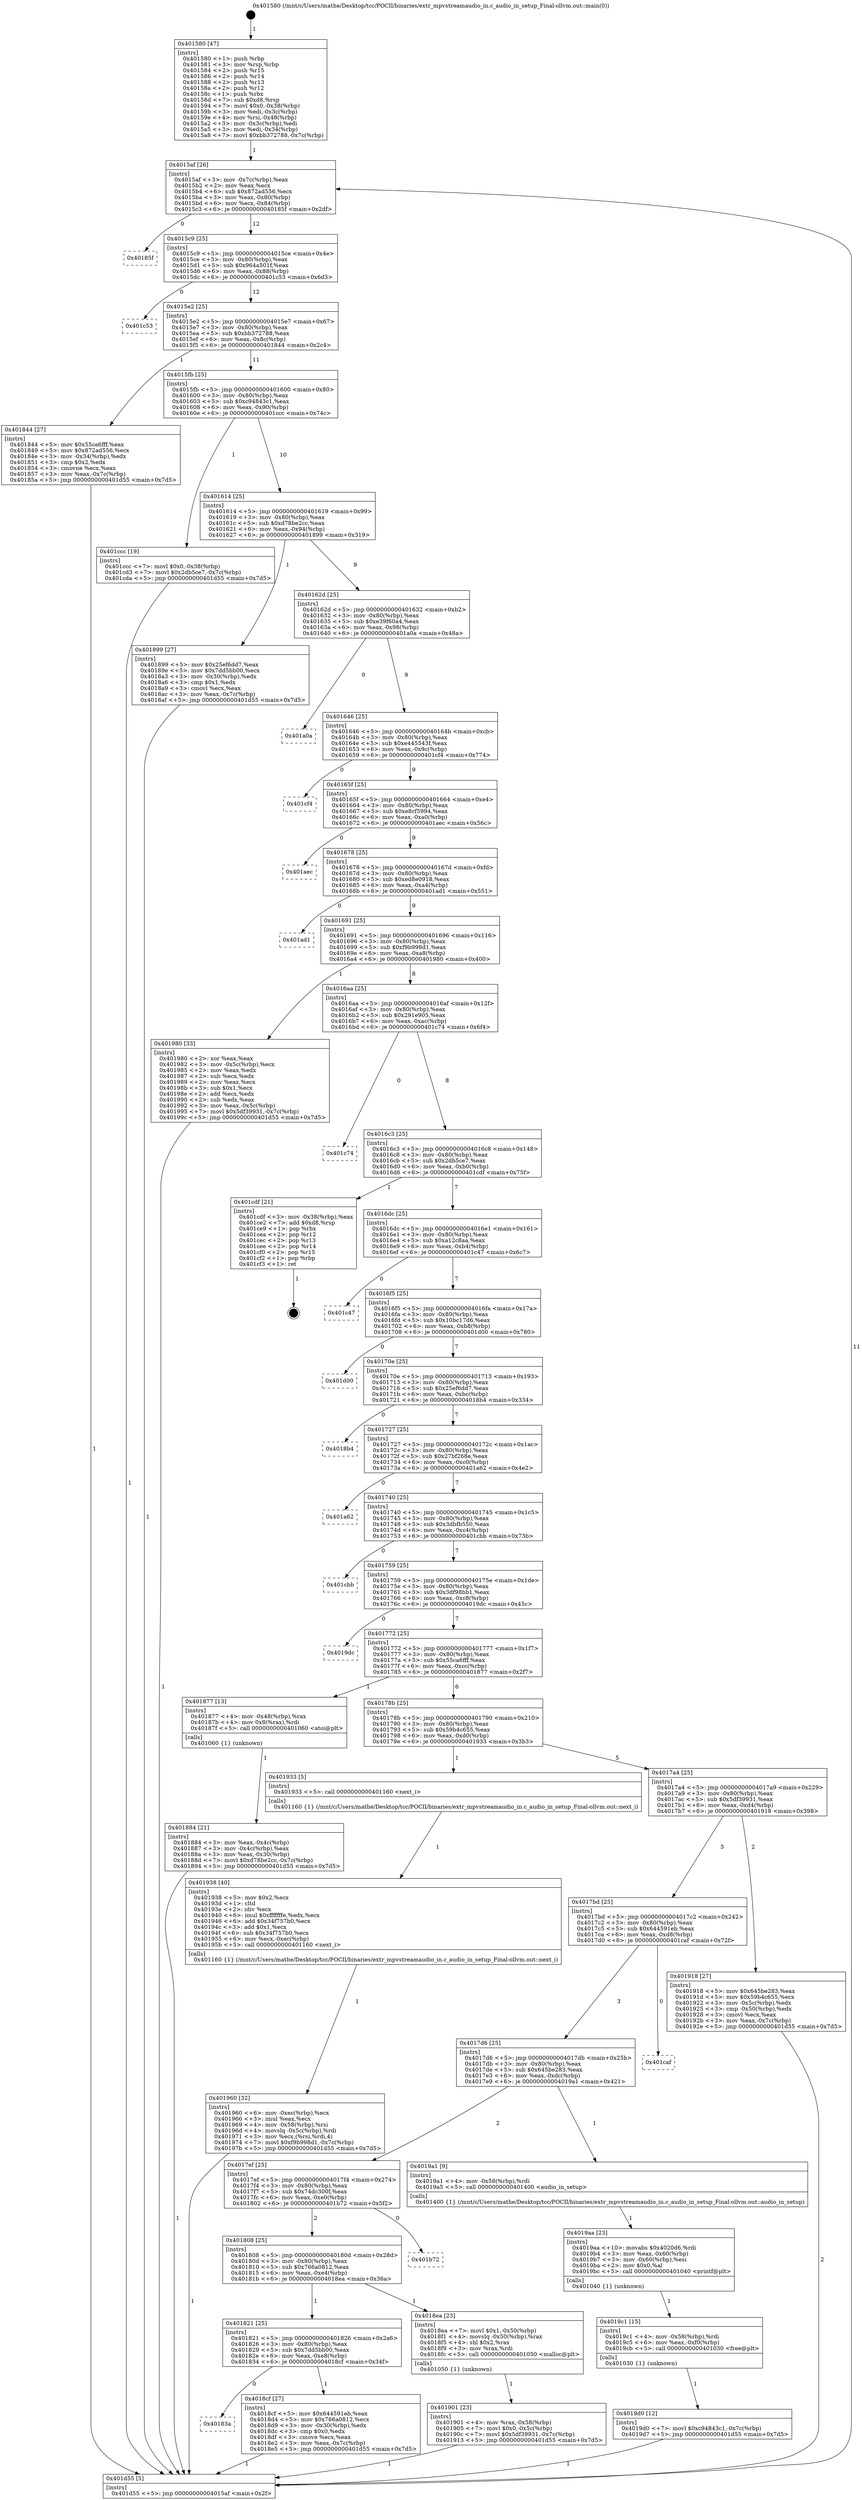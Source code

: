 digraph "0x401580" {
  label = "0x401580 (/mnt/c/Users/mathe/Desktop/tcc/POCII/binaries/extr_mpvstreamaudio_in.c_audio_in_setup_Final-ollvm.out::main(0))"
  labelloc = "t"
  node[shape=record]

  Entry [label="",width=0.3,height=0.3,shape=circle,fillcolor=black,style=filled]
  "0x4015af" [label="{
     0x4015af [26]\l
     | [instrs]\l
     &nbsp;&nbsp;0x4015af \<+3\>: mov -0x7c(%rbp),%eax\l
     &nbsp;&nbsp;0x4015b2 \<+2\>: mov %eax,%ecx\l
     &nbsp;&nbsp;0x4015b4 \<+6\>: sub $0x872ad556,%ecx\l
     &nbsp;&nbsp;0x4015ba \<+3\>: mov %eax,-0x80(%rbp)\l
     &nbsp;&nbsp;0x4015bd \<+6\>: mov %ecx,-0x84(%rbp)\l
     &nbsp;&nbsp;0x4015c3 \<+6\>: je 000000000040185f \<main+0x2df\>\l
  }"]
  "0x40185f" [label="{
     0x40185f\l
  }", style=dashed]
  "0x4015c9" [label="{
     0x4015c9 [25]\l
     | [instrs]\l
     &nbsp;&nbsp;0x4015c9 \<+5\>: jmp 00000000004015ce \<main+0x4e\>\l
     &nbsp;&nbsp;0x4015ce \<+3\>: mov -0x80(%rbp),%eax\l
     &nbsp;&nbsp;0x4015d1 \<+5\>: sub $0x964a501f,%eax\l
     &nbsp;&nbsp;0x4015d6 \<+6\>: mov %eax,-0x88(%rbp)\l
     &nbsp;&nbsp;0x4015dc \<+6\>: je 0000000000401c53 \<main+0x6d3\>\l
  }"]
  Exit [label="",width=0.3,height=0.3,shape=circle,fillcolor=black,style=filled,peripheries=2]
  "0x401c53" [label="{
     0x401c53\l
  }", style=dashed]
  "0x4015e2" [label="{
     0x4015e2 [25]\l
     | [instrs]\l
     &nbsp;&nbsp;0x4015e2 \<+5\>: jmp 00000000004015e7 \<main+0x67\>\l
     &nbsp;&nbsp;0x4015e7 \<+3\>: mov -0x80(%rbp),%eax\l
     &nbsp;&nbsp;0x4015ea \<+5\>: sub $0xbb372788,%eax\l
     &nbsp;&nbsp;0x4015ef \<+6\>: mov %eax,-0x8c(%rbp)\l
     &nbsp;&nbsp;0x4015f5 \<+6\>: je 0000000000401844 \<main+0x2c4\>\l
  }"]
  "0x4019d0" [label="{
     0x4019d0 [12]\l
     | [instrs]\l
     &nbsp;&nbsp;0x4019d0 \<+7\>: movl $0xc94843c1,-0x7c(%rbp)\l
     &nbsp;&nbsp;0x4019d7 \<+5\>: jmp 0000000000401d55 \<main+0x7d5\>\l
  }"]
  "0x401844" [label="{
     0x401844 [27]\l
     | [instrs]\l
     &nbsp;&nbsp;0x401844 \<+5\>: mov $0x55ca6fff,%eax\l
     &nbsp;&nbsp;0x401849 \<+5\>: mov $0x872ad556,%ecx\l
     &nbsp;&nbsp;0x40184e \<+3\>: mov -0x34(%rbp),%edx\l
     &nbsp;&nbsp;0x401851 \<+3\>: cmp $0x2,%edx\l
     &nbsp;&nbsp;0x401854 \<+3\>: cmovne %ecx,%eax\l
     &nbsp;&nbsp;0x401857 \<+3\>: mov %eax,-0x7c(%rbp)\l
     &nbsp;&nbsp;0x40185a \<+5\>: jmp 0000000000401d55 \<main+0x7d5\>\l
  }"]
  "0x4015fb" [label="{
     0x4015fb [25]\l
     | [instrs]\l
     &nbsp;&nbsp;0x4015fb \<+5\>: jmp 0000000000401600 \<main+0x80\>\l
     &nbsp;&nbsp;0x401600 \<+3\>: mov -0x80(%rbp),%eax\l
     &nbsp;&nbsp;0x401603 \<+5\>: sub $0xc94843c1,%eax\l
     &nbsp;&nbsp;0x401608 \<+6\>: mov %eax,-0x90(%rbp)\l
     &nbsp;&nbsp;0x40160e \<+6\>: je 0000000000401ccc \<main+0x74c\>\l
  }"]
  "0x401d55" [label="{
     0x401d55 [5]\l
     | [instrs]\l
     &nbsp;&nbsp;0x401d55 \<+5\>: jmp 00000000004015af \<main+0x2f\>\l
  }"]
  "0x401580" [label="{
     0x401580 [47]\l
     | [instrs]\l
     &nbsp;&nbsp;0x401580 \<+1\>: push %rbp\l
     &nbsp;&nbsp;0x401581 \<+3\>: mov %rsp,%rbp\l
     &nbsp;&nbsp;0x401584 \<+2\>: push %r15\l
     &nbsp;&nbsp;0x401586 \<+2\>: push %r14\l
     &nbsp;&nbsp;0x401588 \<+2\>: push %r13\l
     &nbsp;&nbsp;0x40158a \<+2\>: push %r12\l
     &nbsp;&nbsp;0x40158c \<+1\>: push %rbx\l
     &nbsp;&nbsp;0x40158d \<+7\>: sub $0xd8,%rsp\l
     &nbsp;&nbsp;0x401594 \<+7\>: movl $0x0,-0x38(%rbp)\l
     &nbsp;&nbsp;0x40159b \<+3\>: mov %edi,-0x3c(%rbp)\l
     &nbsp;&nbsp;0x40159e \<+4\>: mov %rsi,-0x48(%rbp)\l
     &nbsp;&nbsp;0x4015a2 \<+3\>: mov -0x3c(%rbp),%edi\l
     &nbsp;&nbsp;0x4015a5 \<+3\>: mov %edi,-0x34(%rbp)\l
     &nbsp;&nbsp;0x4015a8 \<+7\>: movl $0xbb372788,-0x7c(%rbp)\l
  }"]
  "0x4019c1" [label="{
     0x4019c1 [15]\l
     | [instrs]\l
     &nbsp;&nbsp;0x4019c1 \<+4\>: mov -0x58(%rbp),%rdi\l
     &nbsp;&nbsp;0x4019c5 \<+6\>: mov %eax,-0xf0(%rbp)\l
     &nbsp;&nbsp;0x4019cb \<+5\>: call 0000000000401030 \<free@plt\>\l
     | [calls]\l
     &nbsp;&nbsp;0x401030 \{1\} (unknown)\l
  }"]
  "0x401ccc" [label="{
     0x401ccc [19]\l
     | [instrs]\l
     &nbsp;&nbsp;0x401ccc \<+7\>: movl $0x0,-0x38(%rbp)\l
     &nbsp;&nbsp;0x401cd3 \<+7\>: movl $0x2db5ce7,-0x7c(%rbp)\l
     &nbsp;&nbsp;0x401cda \<+5\>: jmp 0000000000401d55 \<main+0x7d5\>\l
  }"]
  "0x401614" [label="{
     0x401614 [25]\l
     | [instrs]\l
     &nbsp;&nbsp;0x401614 \<+5\>: jmp 0000000000401619 \<main+0x99\>\l
     &nbsp;&nbsp;0x401619 \<+3\>: mov -0x80(%rbp),%eax\l
     &nbsp;&nbsp;0x40161c \<+5\>: sub $0xd78be2cc,%eax\l
     &nbsp;&nbsp;0x401621 \<+6\>: mov %eax,-0x94(%rbp)\l
     &nbsp;&nbsp;0x401627 \<+6\>: je 0000000000401899 \<main+0x319\>\l
  }"]
  "0x4019aa" [label="{
     0x4019aa [23]\l
     | [instrs]\l
     &nbsp;&nbsp;0x4019aa \<+10\>: movabs $0x4020d6,%rdi\l
     &nbsp;&nbsp;0x4019b4 \<+3\>: mov %eax,-0x60(%rbp)\l
     &nbsp;&nbsp;0x4019b7 \<+3\>: mov -0x60(%rbp),%esi\l
     &nbsp;&nbsp;0x4019ba \<+2\>: mov $0x0,%al\l
     &nbsp;&nbsp;0x4019bc \<+5\>: call 0000000000401040 \<printf@plt\>\l
     | [calls]\l
     &nbsp;&nbsp;0x401040 \{1\} (unknown)\l
  }"]
  "0x401899" [label="{
     0x401899 [27]\l
     | [instrs]\l
     &nbsp;&nbsp;0x401899 \<+5\>: mov $0x25ef6dd7,%eax\l
     &nbsp;&nbsp;0x40189e \<+5\>: mov $0x7dd5bb00,%ecx\l
     &nbsp;&nbsp;0x4018a3 \<+3\>: mov -0x30(%rbp),%edx\l
     &nbsp;&nbsp;0x4018a6 \<+3\>: cmp $0x1,%edx\l
     &nbsp;&nbsp;0x4018a9 \<+3\>: cmovl %ecx,%eax\l
     &nbsp;&nbsp;0x4018ac \<+3\>: mov %eax,-0x7c(%rbp)\l
     &nbsp;&nbsp;0x4018af \<+5\>: jmp 0000000000401d55 \<main+0x7d5\>\l
  }"]
  "0x40162d" [label="{
     0x40162d [25]\l
     | [instrs]\l
     &nbsp;&nbsp;0x40162d \<+5\>: jmp 0000000000401632 \<main+0xb2\>\l
     &nbsp;&nbsp;0x401632 \<+3\>: mov -0x80(%rbp),%eax\l
     &nbsp;&nbsp;0x401635 \<+5\>: sub $0xe39f60a4,%eax\l
     &nbsp;&nbsp;0x40163a \<+6\>: mov %eax,-0x98(%rbp)\l
     &nbsp;&nbsp;0x401640 \<+6\>: je 0000000000401a0a \<main+0x48a\>\l
  }"]
  "0x401960" [label="{
     0x401960 [32]\l
     | [instrs]\l
     &nbsp;&nbsp;0x401960 \<+6\>: mov -0xec(%rbp),%ecx\l
     &nbsp;&nbsp;0x401966 \<+3\>: imul %eax,%ecx\l
     &nbsp;&nbsp;0x401969 \<+4\>: mov -0x58(%rbp),%rsi\l
     &nbsp;&nbsp;0x40196d \<+4\>: movslq -0x5c(%rbp),%rdi\l
     &nbsp;&nbsp;0x401971 \<+3\>: mov %ecx,(%rsi,%rdi,4)\l
     &nbsp;&nbsp;0x401974 \<+7\>: movl $0xf9b998d1,-0x7c(%rbp)\l
     &nbsp;&nbsp;0x40197b \<+5\>: jmp 0000000000401d55 \<main+0x7d5\>\l
  }"]
  "0x401a0a" [label="{
     0x401a0a\l
  }", style=dashed]
  "0x401646" [label="{
     0x401646 [25]\l
     | [instrs]\l
     &nbsp;&nbsp;0x401646 \<+5\>: jmp 000000000040164b \<main+0xcb\>\l
     &nbsp;&nbsp;0x40164b \<+3\>: mov -0x80(%rbp),%eax\l
     &nbsp;&nbsp;0x40164e \<+5\>: sub $0xe445543f,%eax\l
     &nbsp;&nbsp;0x401653 \<+6\>: mov %eax,-0x9c(%rbp)\l
     &nbsp;&nbsp;0x401659 \<+6\>: je 0000000000401cf4 \<main+0x774\>\l
  }"]
  "0x401938" [label="{
     0x401938 [40]\l
     | [instrs]\l
     &nbsp;&nbsp;0x401938 \<+5\>: mov $0x2,%ecx\l
     &nbsp;&nbsp;0x40193d \<+1\>: cltd\l
     &nbsp;&nbsp;0x40193e \<+2\>: idiv %ecx\l
     &nbsp;&nbsp;0x401940 \<+6\>: imul $0xfffffffe,%edx,%ecx\l
     &nbsp;&nbsp;0x401946 \<+6\>: add $0x34f757b0,%ecx\l
     &nbsp;&nbsp;0x40194c \<+3\>: add $0x1,%ecx\l
     &nbsp;&nbsp;0x40194f \<+6\>: sub $0x34f757b0,%ecx\l
     &nbsp;&nbsp;0x401955 \<+6\>: mov %ecx,-0xec(%rbp)\l
     &nbsp;&nbsp;0x40195b \<+5\>: call 0000000000401160 \<next_i\>\l
     | [calls]\l
     &nbsp;&nbsp;0x401160 \{1\} (/mnt/c/Users/mathe/Desktop/tcc/POCII/binaries/extr_mpvstreamaudio_in.c_audio_in_setup_Final-ollvm.out::next_i)\l
  }"]
  "0x401cf4" [label="{
     0x401cf4\l
  }", style=dashed]
  "0x40165f" [label="{
     0x40165f [25]\l
     | [instrs]\l
     &nbsp;&nbsp;0x40165f \<+5\>: jmp 0000000000401664 \<main+0xe4\>\l
     &nbsp;&nbsp;0x401664 \<+3\>: mov -0x80(%rbp),%eax\l
     &nbsp;&nbsp;0x401667 \<+5\>: sub $0xe8cf5994,%eax\l
     &nbsp;&nbsp;0x40166c \<+6\>: mov %eax,-0xa0(%rbp)\l
     &nbsp;&nbsp;0x401672 \<+6\>: je 0000000000401aec \<main+0x56c\>\l
  }"]
  "0x401901" [label="{
     0x401901 [23]\l
     | [instrs]\l
     &nbsp;&nbsp;0x401901 \<+4\>: mov %rax,-0x58(%rbp)\l
     &nbsp;&nbsp;0x401905 \<+7\>: movl $0x0,-0x5c(%rbp)\l
     &nbsp;&nbsp;0x40190c \<+7\>: movl $0x5df39931,-0x7c(%rbp)\l
     &nbsp;&nbsp;0x401913 \<+5\>: jmp 0000000000401d55 \<main+0x7d5\>\l
  }"]
  "0x401aec" [label="{
     0x401aec\l
  }", style=dashed]
  "0x401678" [label="{
     0x401678 [25]\l
     | [instrs]\l
     &nbsp;&nbsp;0x401678 \<+5\>: jmp 000000000040167d \<main+0xfd\>\l
     &nbsp;&nbsp;0x40167d \<+3\>: mov -0x80(%rbp),%eax\l
     &nbsp;&nbsp;0x401680 \<+5\>: sub $0xed8e0918,%eax\l
     &nbsp;&nbsp;0x401685 \<+6\>: mov %eax,-0xa4(%rbp)\l
     &nbsp;&nbsp;0x40168b \<+6\>: je 0000000000401ad1 \<main+0x551\>\l
  }"]
  "0x40183a" [label="{
     0x40183a\l
  }", style=dashed]
  "0x401ad1" [label="{
     0x401ad1\l
  }", style=dashed]
  "0x401691" [label="{
     0x401691 [25]\l
     | [instrs]\l
     &nbsp;&nbsp;0x401691 \<+5\>: jmp 0000000000401696 \<main+0x116\>\l
     &nbsp;&nbsp;0x401696 \<+3\>: mov -0x80(%rbp),%eax\l
     &nbsp;&nbsp;0x401699 \<+5\>: sub $0xf9b998d1,%eax\l
     &nbsp;&nbsp;0x40169e \<+6\>: mov %eax,-0xa8(%rbp)\l
     &nbsp;&nbsp;0x4016a4 \<+6\>: je 0000000000401980 \<main+0x400\>\l
  }"]
  "0x4018cf" [label="{
     0x4018cf [27]\l
     | [instrs]\l
     &nbsp;&nbsp;0x4018cf \<+5\>: mov $0x644591eb,%eax\l
     &nbsp;&nbsp;0x4018d4 \<+5\>: mov $0x766a0812,%ecx\l
     &nbsp;&nbsp;0x4018d9 \<+3\>: mov -0x30(%rbp),%edx\l
     &nbsp;&nbsp;0x4018dc \<+3\>: cmp $0x0,%edx\l
     &nbsp;&nbsp;0x4018df \<+3\>: cmove %ecx,%eax\l
     &nbsp;&nbsp;0x4018e2 \<+3\>: mov %eax,-0x7c(%rbp)\l
     &nbsp;&nbsp;0x4018e5 \<+5\>: jmp 0000000000401d55 \<main+0x7d5\>\l
  }"]
  "0x401980" [label="{
     0x401980 [33]\l
     | [instrs]\l
     &nbsp;&nbsp;0x401980 \<+2\>: xor %eax,%eax\l
     &nbsp;&nbsp;0x401982 \<+3\>: mov -0x5c(%rbp),%ecx\l
     &nbsp;&nbsp;0x401985 \<+2\>: mov %eax,%edx\l
     &nbsp;&nbsp;0x401987 \<+2\>: sub %ecx,%edx\l
     &nbsp;&nbsp;0x401989 \<+2\>: mov %eax,%ecx\l
     &nbsp;&nbsp;0x40198b \<+3\>: sub $0x1,%ecx\l
     &nbsp;&nbsp;0x40198e \<+2\>: add %ecx,%edx\l
     &nbsp;&nbsp;0x401990 \<+2\>: sub %edx,%eax\l
     &nbsp;&nbsp;0x401992 \<+3\>: mov %eax,-0x5c(%rbp)\l
     &nbsp;&nbsp;0x401995 \<+7\>: movl $0x5df39931,-0x7c(%rbp)\l
     &nbsp;&nbsp;0x40199c \<+5\>: jmp 0000000000401d55 \<main+0x7d5\>\l
  }"]
  "0x4016aa" [label="{
     0x4016aa [25]\l
     | [instrs]\l
     &nbsp;&nbsp;0x4016aa \<+5\>: jmp 00000000004016af \<main+0x12f\>\l
     &nbsp;&nbsp;0x4016af \<+3\>: mov -0x80(%rbp),%eax\l
     &nbsp;&nbsp;0x4016b2 \<+5\>: sub $0x291e905,%eax\l
     &nbsp;&nbsp;0x4016b7 \<+6\>: mov %eax,-0xac(%rbp)\l
     &nbsp;&nbsp;0x4016bd \<+6\>: je 0000000000401c74 \<main+0x6f4\>\l
  }"]
  "0x401821" [label="{
     0x401821 [25]\l
     | [instrs]\l
     &nbsp;&nbsp;0x401821 \<+5\>: jmp 0000000000401826 \<main+0x2a6\>\l
     &nbsp;&nbsp;0x401826 \<+3\>: mov -0x80(%rbp),%eax\l
     &nbsp;&nbsp;0x401829 \<+5\>: sub $0x7dd5bb00,%eax\l
     &nbsp;&nbsp;0x40182e \<+6\>: mov %eax,-0xe8(%rbp)\l
     &nbsp;&nbsp;0x401834 \<+6\>: je 00000000004018cf \<main+0x34f\>\l
  }"]
  "0x401c74" [label="{
     0x401c74\l
  }", style=dashed]
  "0x4016c3" [label="{
     0x4016c3 [25]\l
     | [instrs]\l
     &nbsp;&nbsp;0x4016c3 \<+5\>: jmp 00000000004016c8 \<main+0x148\>\l
     &nbsp;&nbsp;0x4016c8 \<+3\>: mov -0x80(%rbp),%eax\l
     &nbsp;&nbsp;0x4016cb \<+5\>: sub $0x2db5ce7,%eax\l
     &nbsp;&nbsp;0x4016d0 \<+6\>: mov %eax,-0xb0(%rbp)\l
     &nbsp;&nbsp;0x4016d6 \<+6\>: je 0000000000401cdf \<main+0x75f\>\l
  }"]
  "0x4018ea" [label="{
     0x4018ea [23]\l
     | [instrs]\l
     &nbsp;&nbsp;0x4018ea \<+7\>: movl $0x1,-0x50(%rbp)\l
     &nbsp;&nbsp;0x4018f1 \<+4\>: movslq -0x50(%rbp),%rax\l
     &nbsp;&nbsp;0x4018f5 \<+4\>: shl $0x2,%rax\l
     &nbsp;&nbsp;0x4018f9 \<+3\>: mov %rax,%rdi\l
     &nbsp;&nbsp;0x4018fc \<+5\>: call 0000000000401050 \<malloc@plt\>\l
     | [calls]\l
     &nbsp;&nbsp;0x401050 \{1\} (unknown)\l
  }"]
  "0x401cdf" [label="{
     0x401cdf [21]\l
     | [instrs]\l
     &nbsp;&nbsp;0x401cdf \<+3\>: mov -0x38(%rbp),%eax\l
     &nbsp;&nbsp;0x401ce2 \<+7\>: add $0xd8,%rsp\l
     &nbsp;&nbsp;0x401ce9 \<+1\>: pop %rbx\l
     &nbsp;&nbsp;0x401cea \<+2\>: pop %r12\l
     &nbsp;&nbsp;0x401cec \<+2\>: pop %r13\l
     &nbsp;&nbsp;0x401cee \<+2\>: pop %r14\l
     &nbsp;&nbsp;0x401cf0 \<+2\>: pop %r15\l
     &nbsp;&nbsp;0x401cf2 \<+1\>: pop %rbp\l
     &nbsp;&nbsp;0x401cf3 \<+1\>: ret\l
  }"]
  "0x4016dc" [label="{
     0x4016dc [25]\l
     | [instrs]\l
     &nbsp;&nbsp;0x4016dc \<+5\>: jmp 00000000004016e1 \<main+0x161\>\l
     &nbsp;&nbsp;0x4016e1 \<+3\>: mov -0x80(%rbp),%eax\l
     &nbsp;&nbsp;0x4016e4 \<+5\>: sub $0xa12c8aa,%eax\l
     &nbsp;&nbsp;0x4016e9 \<+6\>: mov %eax,-0xb4(%rbp)\l
     &nbsp;&nbsp;0x4016ef \<+6\>: je 0000000000401c47 \<main+0x6c7\>\l
  }"]
  "0x401808" [label="{
     0x401808 [25]\l
     | [instrs]\l
     &nbsp;&nbsp;0x401808 \<+5\>: jmp 000000000040180d \<main+0x28d\>\l
     &nbsp;&nbsp;0x40180d \<+3\>: mov -0x80(%rbp),%eax\l
     &nbsp;&nbsp;0x401810 \<+5\>: sub $0x766a0812,%eax\l
     &nbsp;&nbsp;0x401815 \<+6\>: mov %eax,-0xe4(%rbp)\l
     &nbsp;&nbsp;0x40181b \<+6\>: je 00000000004018ea \<main+0x36a\>\l
  }"]
  "0x401c47" [label="{
     0x401c47\l
  }", style=dashed]
  "0x4016f5" [label="{
     0x4016f5 [25]\l
     | [instrs]\l
     &nbsp;&nbsp;0x4016f5 \<+5\>: jmp 00000000004016fa \<main+0x17a\>\l
     &nbsp;&nbsp;0x4016fa \<+3\>: mov -0x80(%rbp),%eax\l
     &nbsp;&nbsp;0x4016fd \<+5\>: sub $0x10bc17d6,%eax\l
     &nbsp;&nbsp;0x401702 \<+6\>: mov %eax,-0xb8(%rbp)\l
     &nbsp;&nbsp;0x401708 \<+6\>: je 0000000000401d00 \<main+0x780\>\l
  }"]
  "0x401b72" [label="{
     0x401b72\l
  }", style=dashed]
  "0x401d00" [label="{
     0x401d00\l
  }", style=dashed]
  "0x40170e" [label="{
     0x40170e [25]\l
     | [instrs]\l
     &nbsp;&nbsp;0x40170e \<+5\>: jmp 0000000000401713 \<main+0x193\>\l
     &nbsp;&nbsp;0x401713 \<+3\>: mov -0x80(%rbp),%eax\l
     &nbsp;&nbsp;0x401716 \<+5\>: sub $0x25ef6dd7,%eax\l
     &nbsp;&nbsp;0x40171b \<+6\>: mov %eax,-0xbc(%rbp)\l
     &nbsp;&nbsp;0x401721 \<+6\>: je 00000000004018b4 \<main+0x334\>\l
  }"]
  "0x4017ef" [label="{
     0x4017ef [25]\l
     | [instrs]\l
     &nbsp;&nbsp;0x4017ef \<+5\>: jmp 00000000004017f4 \<main+0x274\>\l
     &nbsp;&nbsp;0x4017f4 \<+3\>: mov -0x80(%rbp),%eax\l
     &nbsp;&nbsp;0x4017f7 \<+5\>: sub $0x74dc300f,%eax\l
     &nbsp;&nbsp;0x4017fc \<+6\>: mov %eax,-0xe0(%rbp)\l
     &nbsp;&nbsp;0x401802 \<+6\>: je 0000000000401b72 \<main+0x5f2\>\l
  }"]
  "0x4018b4" [label="{
     0x4018b4\l
  }", style=dashed]
  "0x401727" [label="{
     0x401727 [25]\l
     | [instrs]\l
     &nbsp;&nbsp;0x401727 \<+5\>: jmp 000000000040172c \<main+0x1ac\>\l
     &nbsp;&nbsp;0x40172c \<+3\>: mov -0x80(%rbp),%eax\l
     &nbsp;&nbsp;0x40172f \<+5\>: sub $0x27bf268e,%eax\l
     &nbsp;&nbsp;0x401734 \<+6\>: mov %eax,-0xc0(%rbp)\l
     &nbsp;&nbsp;0x40173a \<+6\>: je 0000000000401a62 \<main+0x4e2\>\l
  }"]
  "0x4019a1" [label="{
     0x4019a1 [9]\l
     | [instrs]\l
     &nbsp;&nbsp;0x4019a1 \<+4\>: mov -0x58(%rbp),%rdi\l
     &nbsp;&nbsp;0x4019a5 \<+5\>: call 0000000000401400 \<audio_in_setup\>\l
     | [calls]\l
     &nbsp;&nbsp;0x401400 \{1\} (/mnt/c/Users/mathe/Desktop/tcc/POCII/binaries/extr_mpvstreamaudio_in.c_audio_in_setup_Final-ollvm.out::audio_in_setup)\l
  }"]
  "0x401a62" [label="{
     0x401a62\l
  }", style=dashed]
  "0x401740" [label="{
     0x401740 [25]\l
     | [instrs]\l
     &nbsp;&nbsp;0x401740 \<+5\>: jmp 0000000000401745 \<main+0x1c5\>\l
     &nbsp;&nbsp;0x401745 \<+3\>: mov -0x80(%rbp),%eax\l
     &nbsp;&nbsp;0x401748 \<+5\>: sub $0x3dbfb550,%eax\l
     &nbsp;&nbsp;0x40174d \<+6\>: mov %eax,-0xc4(%rbp)\l
     &nbsp;&nbsp;0x401753 \<+6\>: je 0000000000401cbb \<main+0x73b\>\l
  }"]
  "0x4017d6" [label="{
     0x4017d6 [25]\l
     | [instrs]\l
     &nbsp;&nbsp;0x4017d6 \<+5\>: jmp 00000000004017db \<main+0x25b\>\l
     &nbsp;&nbsp;0x4017db \<+3\>: mov -0x80(%rbp),%eax\l
     &nbsp;&nbsp;0x4017de \<+5\>: sub $0x645be283,%eax\l
     &nbsp;&nbsp;0x4017e3 \<+6\>: mov %eax,-0xdc(%rbp)\l
     &nbsp;&nbsp;0x4017e9 \<+6\>: je 00000000004019a1 \<main+0x421\>\l
  }"]
  "0x401cbb" [label="{
     0x401cbb\l
  }", style=dashed]
  "0x401759" [label="{
     0x401759 [25]\l
     | [instrs]\l
     &nbsp;&nbsp;0x401759 \<+5\>: jmp 000000000040175e \<main+0x1de\>\l
     &nbsp;&nbsp;0x40175e \<+3\>: mov -0x80(%rbp),%eax\l
     &nbsp;&nbsp;0x401761 \<+5\>: sub $0x3df98bb1,%eax\l
     &nbsp;&nbsp;0x401766 \<+6\>: mov %eax,-0xc8(%rbp)\l
     &nbsp;&nbsp;0x40176c \<+6\>: je 00000000004019dc \<main+0x45c\>\l
  }"]
  "0x401caf" [label="{
     0x401caf\l
  }", style=dashed]
  "0x4019dc" [label="{
     0x4019dc\l
  }", style=dashed]
  "0x401772" [label="{
     0x401772 [25]\l
     | [instrs]\l
     &nbsp;&nbsp;0x401772 \<+5\>: jmp 0000000000401777 \<main+0x1f7\>\l
     &nbsp;&nbsp;0x401777 \<+3\>: mov -0x80(%rbp),%eax\l
     &nbsp;&nbsp;0x40177a \<+5\>: sub $0x55ca6fff,%eax\l
     &nbsp;&nbsp;0x40177f \<+6\>: mov %eax,-0xcc(%rbp)\l
     &nbsp;&nbsp;0x401785 \<+6\>: je 0000000000401877 \<main+0x2f7\>\l
  }"]
  "0x4017bd" [label="{
     0x4017bd [25]\l
     | [instrs]\l
     &nbsp;&nbsp;0x4017bd \<+5\>: jmp 00000000004017c2 \<main+0x242\>\l
     &nbsp;&nbsp;0x4017c2 \<+3\>: mov -0x80(%rbp),%eax\l
     &nbsp;&nbsp;0x4017c5 \<+5\>: sub $0x644591eb,%eax\l
     &nbsp;&nbsp;0x4017ca \<+6\>: mov %eax,-0xd8(%rbp)\l
     &nbsp;&nbsp;0x4017d0 \<+6\>: je 0000000000401caf \<main+0x72f\>\l
  }"]
  "0x401877" [label="{
     0x401877 [13]\l
     | [instrs]\l
     &nbsp;&nbsp;0x401877 \<+4\>: mov -0x48(%rbp),%rax\l
     &nbsp;&nbsp;0x40187b \<+4\>: mov 0x8(%rax),%rdi\l
     &nbsp;&nbsp;0x40187f \<+5\>: call 0000000000401060 \<atoi@plt\>\l
     | [calls]\l
     &nbsp;&nbsp;0x401060 \{1\} (unknown)\l
  }"]
  "0x40178b" [label="{
     0x40178b [25]\l
     | [instrs]\l
     &nbsp;&nbsp;0x40178b \<+5\>: jmp 0000000000401790 \<main+0x210\>\l
     &nbsp;&nbsp;0x401790 \<+3\>: mov -0x80(%rbp),%eax\l
     &nbsp;&nbsp;0x401793 \<+5\>: sub $0x59b4c655,%eax\l
     &nbsp;&nbsp;0x401798 \<+6\>: mov %eax,-0xd0(%rbp)\l
     &nbsp;&nbsp;0x40179e \<+6\>: je 0000000000401933 \<main+0x3b3\>\l
  }"]
  "0x401884" [label="{
     0x401884 [21]\l
     | [instrs]\l
     &nbsp;&nbsp;0x401884 \<+3\>: mov %eax,-0x4c(%rbp)\l
     &nbsp;&nbsp;0x401887 \<+3\>: mov -0x4c(%rbp),%eax\l
     &nbsp;&nbsp;0x40188a \<+3\>: mov %eax,-0x30(%rbp)\l
     &nbsp;&nbsp;0x40188d \<+7\>: movl $0xd78be2cc,-0x7c(%rbp)\l
     &nbsp;&nbsp;0x401894 \<+5\>: jmp 0000000000401d55 \<main+0x7d5\>\l
  }"]
  "0x401918" [label="{
     0x401918 [27]\l
     | [instrs]\l
     &nbsp;&nbsp;0x401918 \<+5\>: mov $0x645be283,%eax\l
     &nbsp;&nbsp;0x40191d \<+5\>: mov $0x59b4c655,%ecx\l
     &nbsp;&nbsp;0x401922 \<+3\>: mov -0x5c(%rbp),%edx\l
     &nbsp;&nbsp;0x401925 \<+3\>: cmp -0x50(%rbp),%edx\l
     &nbsp;&nbsp;0x401928 \<+3\>: cmovl %ecx,%eax\l
     &nbsp;&nbsp;0x40192b \<+3\>: mov %eax,-0x7c(%rbp)\l
     &nbsp;&nbsp;0x40192e \<+5\>: jmp 0000000000401d55 \<main+0x7d5\>\l
  }"]
  "0x401933" [label="{
     0x401933 [5]\l
     | [instrs]\l
     &nbsp;&nbsp;0x401933 \<+5\>: call 0000000000401160 \<next_i\>\l
     | [calls]\l
     &nbsp;&nbsp;0x401160 \{1\} (/mnt/c/Users/mathe/Desktop/tcc/POCII/binaries/extr_mpvstreamaudio_in.c_audio_in_setup_Final-ollvm.out::next_i)\l
  }"]
  "0x4017a4" [label="{
     0x4017a4 [25]\l
     | [instrs]\l
     &nbsp;&nbsp;0x4017a4 \<+5\>: jmp 00000000004017a9 \<main+0x229\>\l
     &nbsp;&nbsp;0x4017a9 \<+3\>: mov -0x80(%rbp),%eax\l
     &nbsp;&nbsp;0x4017ac \<+5\>: sub $0x5df39931,%eax\l
     &nbsp;&nbsp;0x4017b1 \<+6\>: mov %eax,-0xd4(%rbp)\l
     &nbsp;&nbsp;0x4017b7 \<+6\>: je 0000000000401918 \<main+0x398\>\l
  }"]
  Entry -> "0x401580" [label=" 1"]
  "0x4015af" -> "0x40185f" [label=" 0"]
  "0x4015af" -> "0x4015c9" [label=" 12"]
  "0x401cdf" -> Exit [label=" 1"]
  "0x4015c9" -> "0x401c53" [label=" 0"]
  "0x4015c9" -> "0x4015e2" [label=" 12"]
  "0x401ccc" -> "0x401d55" [label=" 1"]
  "0x4015e2" -> "0x401844" [label=" 1"]
  "0x4015e2" -> "0x4015fb" [label=" 11"]
  "0x401844" -> "0x401d55" [label=" 1"]
  "0x401580" -> "0x4015af" [label=" 1"]
  "0x401d55" -> "0x4015af" [label=" 11"]
  "0x4019d0" -> "0x401d55" [label=" 1"]
  "0x4015fb" -> "0x401ccc" [label=" 1"]
  "0x4015fb" -> "0x401614" [label=" 10"]
  "0x4019c1" -> "0x4019d0" [label=" 1"]
  "0x401614" -> "0x401899" [label=" 1"]
  "0x401614" -> "0x40162d" [label=" 9"]
  "0x4019aa" -> "0x4019c1" [label=" 1"]
  "0x40162d" -> "0x401a0a" [label=" 0"]
  "0x40162d" -> "0x401646" [label=" 9"]
  "0x4019a1" -> "0x4019aa" [label=" 1"]
  "0x401646" -> "0x401cf4" [label=" 0"]
  "0x401646" -> "0x40165f" [label=" 9"]
  "0x401980" -> "0x401d55" [label=" 1"]
  "0x40165f" -> "0x401aec" [label=" 0"]
  "0x40165f" -> "0x401678" [label=" 9"]
  "0x401960" -> "0x401d55" [label=" 1"]
  "0x401678" -> "0x401ad1" [label=" 0"]
  "0x401678" -> "0x401691" [label=" 9"]
  "0x401938" -> "0x401960" [label=" 1"]
  "0x401691" -> "0x401980" [label=" 1"]
  "0x401691" -> "0x4016aa" [label=" 8"]
  "0x401933" -> "0x401938" [label=" 1"]
  "0x4016aa" -> "0x401c74" [label=" 0"]
  "0x4016aa" -> "0x4016c3" [label=" 8"]
  "0x401901" -> "0x401d55" [label=" 1"]
  "0x4016c3" -> "0x401cdf" [label=" 1"]
  "0x4016c3" -> "0x4016dc" [label=" 7"]
  "0x4018ea" -> "0x401901" [label=" 1"]
  "0x4016dc" -> "0x401c47" [label=" 0"]
  "0x4016dc" -> "0x4016f5" [label=" 7"]
  "0x401821" -> "0x40183a" [label=" 0"]
  "0x4016f5" -> "0x401d00" [label=" 0"]
  "0x4016f5" -> "0x40170e" [label=" 7"]
  "0x401821" -> "0x4018cf" [label=" 1"]
  "0x40170e" -> "0x4018b4" [label=" 0"]
  "0x40170e" -> "0x401727" [label=" 7"]
  "0x401808" -> "0x401821" [label=" 1"]
  "0x401727" -> "0x401a62" [label=" 0"]
  "0x401727" -> "0x401740" [label=" 7"]
  "0x401808" -> "0x4018ea" [label=" 1"]
  "0x401740" -> "0x401cbb" [label=" 0"]
  "0x401740" -> "0x401759" [label=" 7"]
  "0x4017ef" -> "0x401808" [label=" 2"]
  "0x401759" -> "0x4019dc" [label=" 0"]
  "0x401759" -> "0x401772" [label=" 7"]
  "0x4017ef" -> "0x401b72" [label=" 0"]
  "0x401772" -> "0x401877" [label=" 1"]
  "0x401772" -> "0x40178b" [label=" 6"]
  "0x401877" -> "0x401884" [label=" 1"]
  "0x401884" -> "0x401d55" [label=" 1"]
  "0x401899" -> "0x401d55" [label=" 1"]
  "0x4017d6" -> "0x4017ef" [label=" 2"]
  "0x40178b" -> "0x401933" [label=" 1"]
  "0x40178b" -> "0x4017a4" [label=" 5"]
  "0x4017d6" -> "0x4019a1" [label=" 1"]
  "0x4017a4" -> "0x401918" [label=" 2"]
  "0x4017a4" -> "0x4017bd" [label=" 3"]
  "0x401918" -> "0x401d55" [label=" 2"]
  "0x4017bd" -> "0x401caf" [label=" 0"]
  "0x4017bd" -> "0x4017d6" [label=" 3"]
  "0x4018cf" -> "0x401d55" [label=" 1"]
}
